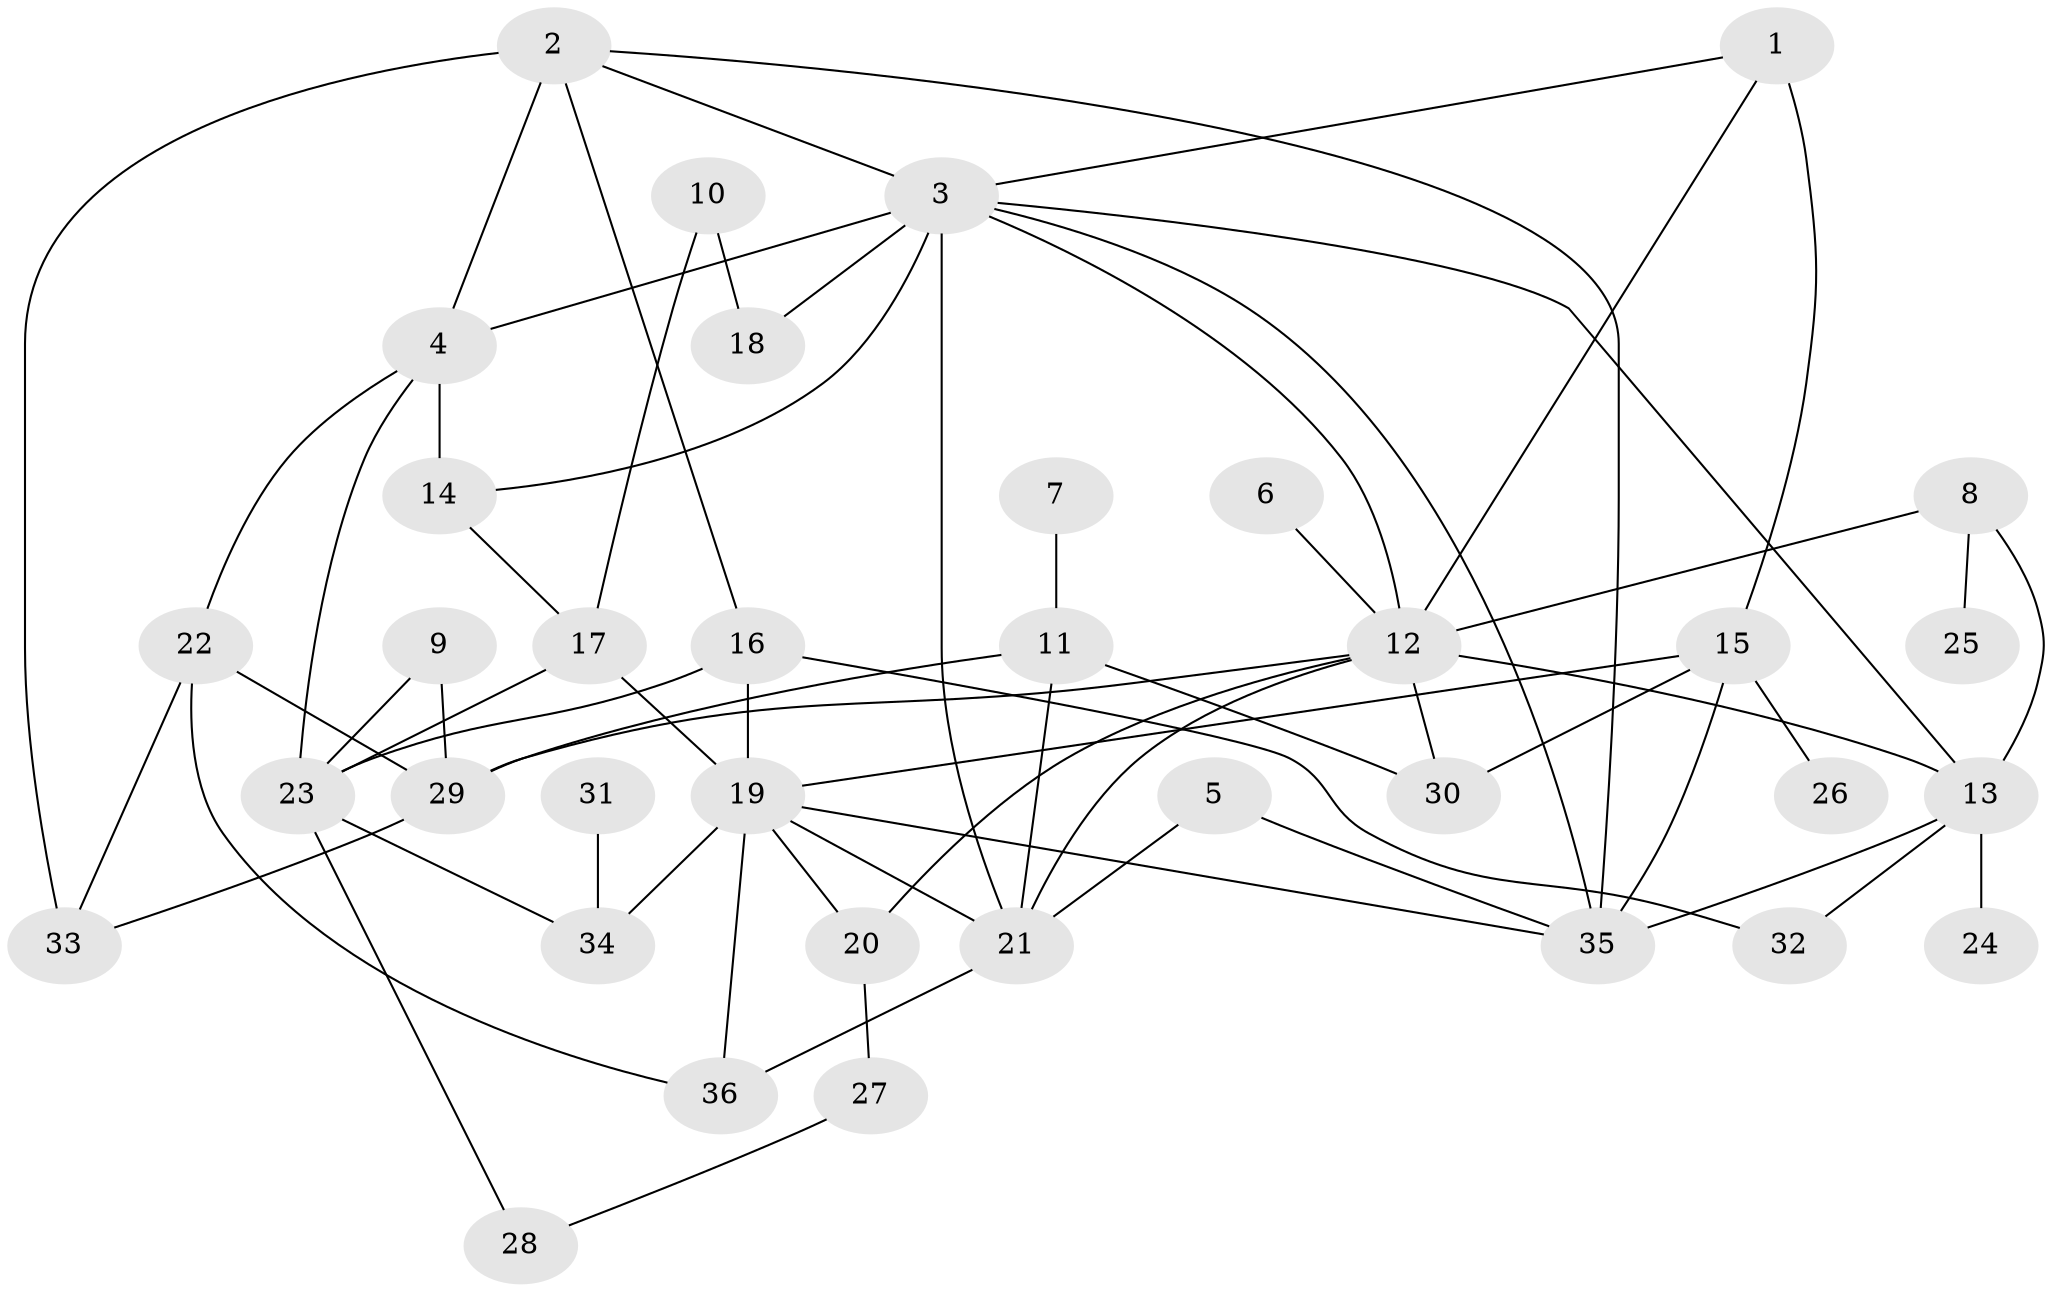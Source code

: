 // original degree distribution, {4: 0.1267605633802817, 5: 0.08450704225352113, 6: 0.056338028169014086, 3: 0.2676056338028169, 10: 0.014084507042253521, 1: 0.18309859154929578, 2: 0.2676056338028169}
// Generated by graph-tools (version 1.1) at 2025/49/03/09/25 03:49:15]
// undirected, 36 vertices, 65 edges
graph export_dot {
graph [start="1"]
  node [color=gray90,style=filled];
  1;
  2;
  3;
  4;
  5;
  6;
  7;
  8;
  9;
  10;
  11;
  12;
  13;
  14;
  15;
  16;
  17;
  18;
  19;
  20;
  21;
  22;
  23;
  24;
  25;
  26;
  27;
  28;
  29;
  30;
  31;
  32;
  33;
  34;
  35;
  36;
  1 -- 3 [weight=1.0];
  1 -- 12 [weight=1.0];
  1 -- 15 [weight=1.0];
  2 -- 3 [weight=1.0];
  2 -- 4 [weight=1.0];
  2 -- 16 [weight=1.0];
  2 -- 33 [weight=1.0];
  2 -- 35 [weight=1.0];
  3 -- 4 [weight=1.0];
  3 -- 12 [weight=1.0];
  3 -- 13 [weight=1.0];
  3 -- 14 [weight=1.0];
  3 -- 18 [weight=1.0];
  3 -- 21 [weight=1.0];
  3 -- 35 [weight=1.0];
  4 -- 14 [weight=1.0];
  4 -- 22 [weight=1.0];
  4 -- 23 [weight=1.0];
  5 -- 21 [weight=2.0];
  5 -- 35 [weight=1.0];
  6 -- 12 [weight=1.0];
  7 -- 11 [weight=1.0];
  8 -- 12 [weight=2.0];
  8 -- 13 [weight=1.0];
  8 -- 25 [weight=1.0];
  9 -- 23 [weight=1.0];
  9 -- 29 [weight=1.0];
  10 -- 17 [weight=1.0];
  10 -- 18 [weight=1.0];
  11 -- 21 [weight=1.0];
  11 -- 29 [weight=1.0];
  11 -- 30 [weight=1.0];
  12 -- 13 [weight=1.0];
  12 -- 20 [weight=1.0];
  12 -- 21 [weight=1.0];
  12 -- 29 [weight=1.0];
  12 -- 30 [weight=1.0];
  13 -- 24 [weight=1.0];
  13 -- 32 [weight=1.0];
  13 -- 35 [weight=1.0];
  14 -- 17 [weight=1.0];
  15 -- 19 [weight=1.0];
  15 -- 26 [weight=1.0];
  15 -- 30 [weight=1.0];
  15 -- 35 [weight=1.0];
  16 -- 19 [weight=1.0];
  16 -- 23 [weight=1.0];
  16 -- 32 [weight=1.0];
  17 -- 19 [weight=1.0];
  17 -- 23 [weight=1.0];
  19 -- 20 [weight=1.0];
  19 -- 21 [weight=1.0];
  19 -- 34 [weight=1.0];
  19 -- 35 [weight=1.0];
  19 -- 36 [weight=1.0];
  20 -- 27 [weight=1.0];
  21 -- 36 [weight=2.0];
  22 -- 29 [weight=1.0];
  22 -- 33 [weight=1.0];
  22 -- 36 [weight=1.0];
  23 -- 28 [weight=1.0];
  23 -- 34 [weight=1.0];
  27 -- 28 [weight=1.0];
  29 -- 33 [weight=1.0];
  31 -- 34 [weight=1.0];
}
